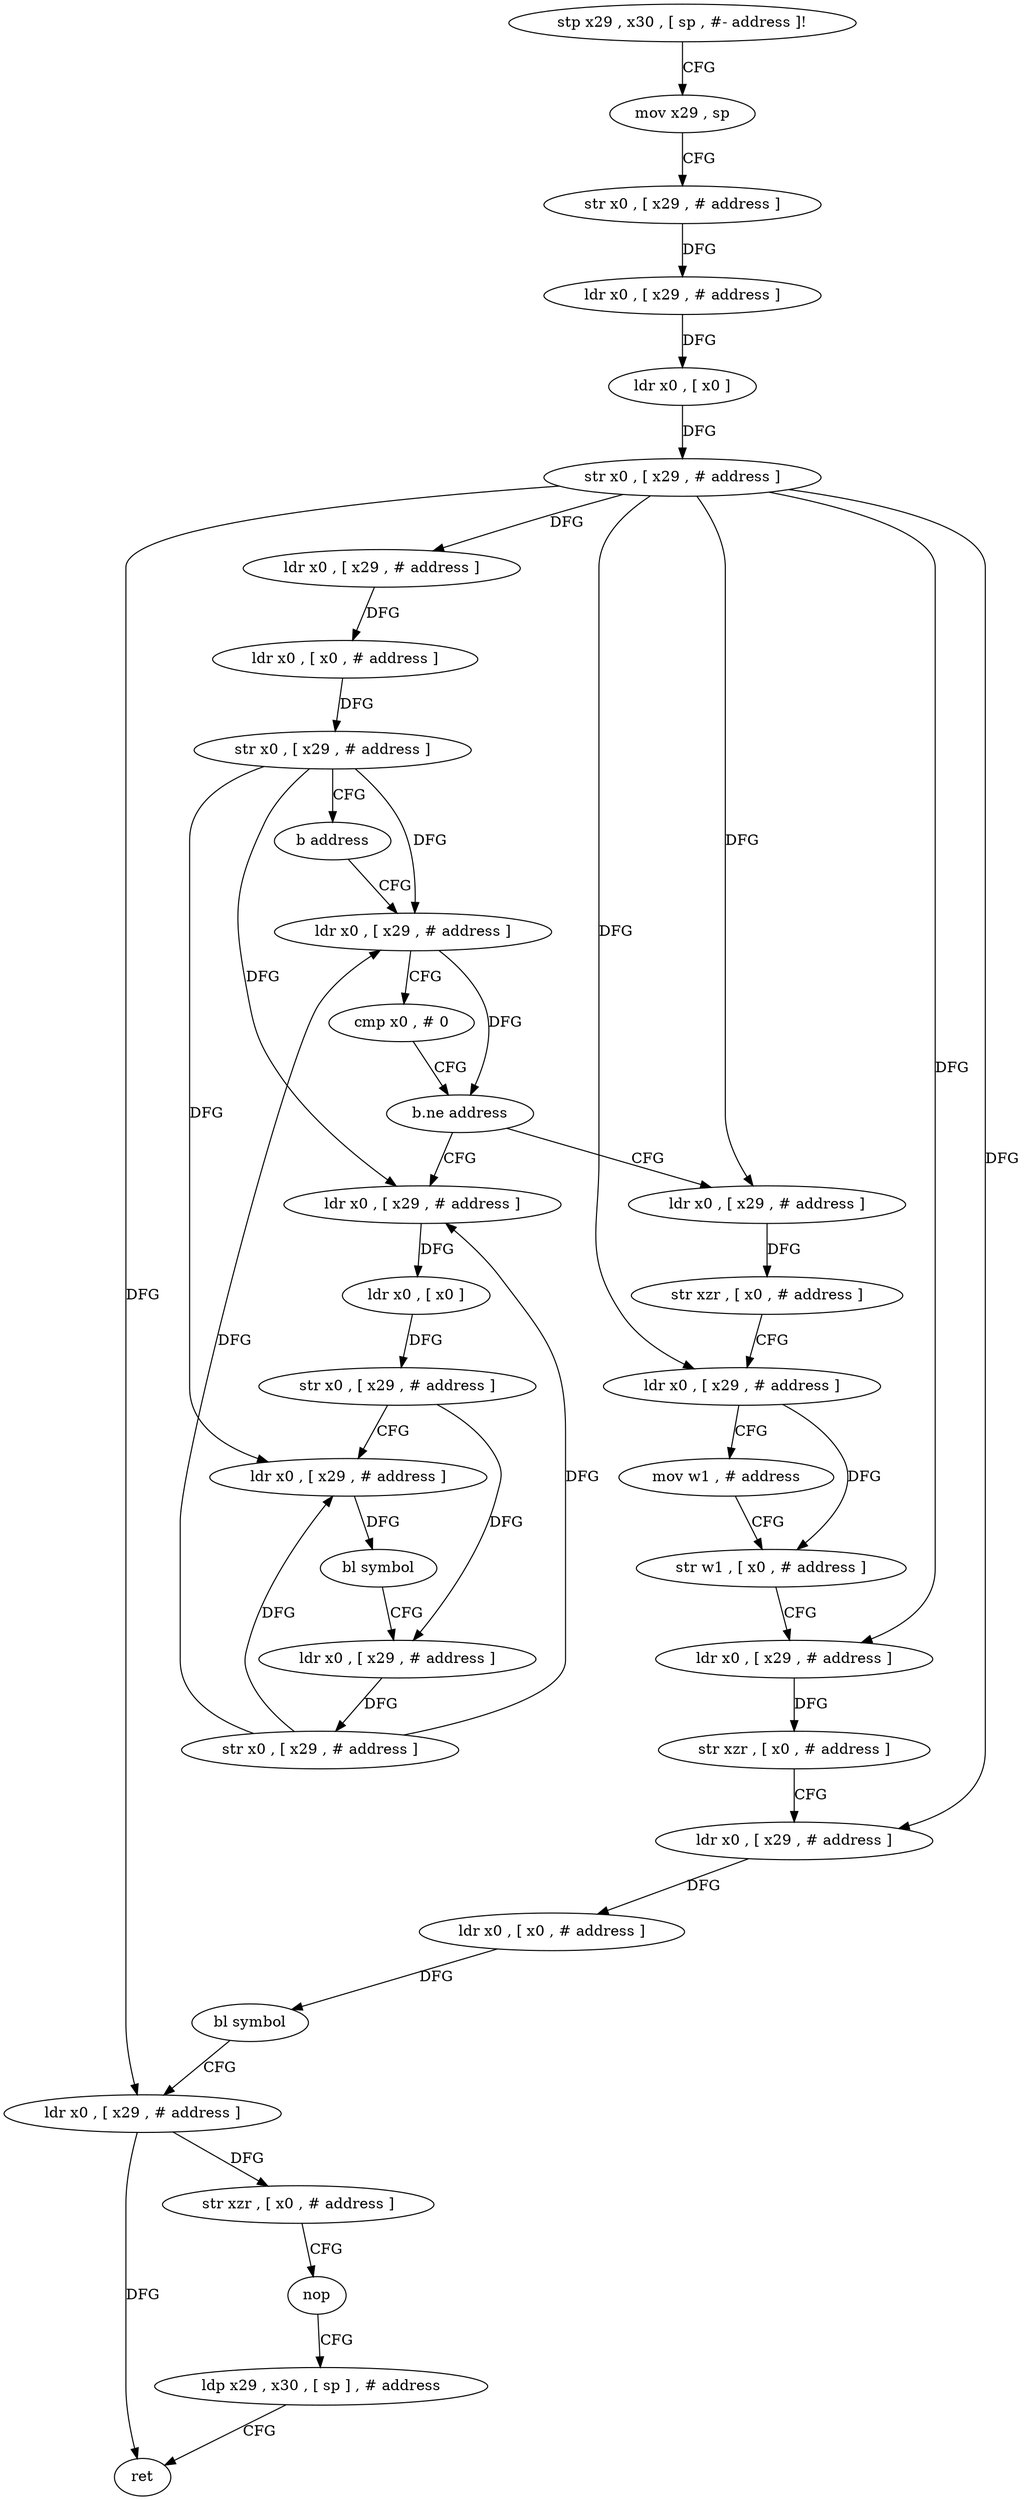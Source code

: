 digraph "func" {
"4409300" [label = "stp x29 , x30 , [ sp , #- address ]!" ]
"4409304" [label = "mov x29 , sp" ]
"4409308" [label = "str x0 , [ x29 , # address ]" ]
"4409312" [label = "ldr x0 , [ x29 , # address ]" ]
"4409316" [label = "ldr x0 , [ x0 ]" ]
"4409320" [label = "str x0 , [ x29 , # address ]" ]
"4409324" [label = "ldr x0 , [ x29 , # address ]" ]
"4409328" [label = "ldr x0 , [ x0 , # address ]" ]
"4409332" [label = "str x0 , [ x29 , # address ]" ]
"4409336" [label = "b address" ]
"4409368" [label = "ldr x0 , [ x29 , # address ]" ]
"4409372" [label = "cmp x0 , # 0" ]
"4409376" [label = "b.ne address" ]
"4409340" [label = "ldr x0 , [ x29 , # address ]" ]
"4409380" [label = "ldr x0 , [ x29 , # address ]" ]
"4409344" [label = "ldr x0 , [ x0 ]" ]
"4409348" [label = "str x0 , [ x29 , # address ]" ]
"4409352" [label = "ldr x0 , [ x29 , # address ]" ]
"4409356" [label = "bl symbol" ]
"4409360" [label = "ldr x0 , [ x29 , # address ]" ]
"4409364" [label = "str x0 , [ x29 , # address ]" ]
"4409384" [label = "str xzr , [ x0 , # address ]" ]
"4409388" [label = "ldr x0 , [ x29 , # address ]" ]
"4409392" [label = "mov w1 , # address" ]
"4409396" [label = "str w1 , [ x0 , # address ]" ]
"4409400" [label = "ldr x0 , [ x29 , # address ]" ]
"4409404" [label = "str xzr , [ x0 , # address ]" ]
"4409408" [label = "ldr x0 , [ x29 , # address ]" ]
"4409412" [label = "ldr x0 , [ x0 , # address ]" ]
"4409416" [label = "bl symbol" ]
"4409420" [label = "ldr x0 , [ x29 , # address ]" ]
"4409424" [label = "str xzr , [ x0 , # address ]" ]
"4409428" [label = "nop" ]
"4409432" [label = "ldp x29 , x30 , [ sp ] , # address" ]
"4409436" [label = "ret" ]
"4409300" -> "4409304" [ label = "CFG" ]
"4409304" -> "4409308" [ label = "CFG" ]
"4409308" -> "4409312" [ label = "DFG" ]
"4409312" -> "4409316" [ label = "DFG" ]
"4409316" -> "4409320" [ label = "DFG" ]
"4409320" -> "4409324" [ label = "DFG" ]
"4409320" -> "4409380" [ label = "DFG" ]
"4409320" -> "4409388" [ label = "DFG" ]
"4409320" -> "4409400" [ label = "DFG" ]
"4409320" -> "4409408" [ label = "DFG" ]
"4409320" -> "4409420" [ label = "DFG" ]
"4409324" -> "4409328" [ label = "DFG" ]
"4409328" -> "4409332" [ label = "DFG" ]
"4409332" -> "4409336" [ label = "CFG" ]
"4409332" -> "4409368" [ label = "DFG" ]
"4409332" -> "4409340" [ label = "DFG" ]
"4409332" -> "4409352" [ label = "DFG" ]
"4409336" -> "4409368" [ label = "CFG" ]
"4409368" -> "4409372" [ label = "CFG" ]
"4409368" -> "4409376" [ label = "DFG" ]
"4409372" -> "4409376" [ label = "CFG" ]
"4409376" -> "4409340" [ label = "CFG" ]
"4409376" -> "4409380" [ label = "CFG" ]
"4409340" -> "4409344" [ label = "DFG" ]
"4409380" -> "4409384" [ label = "DFG" ]
"4409344" -> "4409348" [ label = "DFG" ]
"4409348" -> "4409352" [ label = "CFG" ]
"4409348" -> "4409360" [ label = "DFG" ]
"4409352" -> "4409356" [ label = "DFG" ]
"4409356" -> "4409360" [ label = "CFG" ]
"4409360" -> "4409364" [ label = "DFG" ]
"4409364" -> "4409368" [ label = "DFG" ]
"4409364" -> "4409340" [ label = "DFG" ]
"4409364" -> "4409352" [ label = "DFG" ]
"4409384" -> "4409388" [ label = "CFG" ]
"4409388" -> "4409392" [ label = "CFG" ]
"4409388" -> "4409396" [ label = "DFG" ]
"4409392" -> "4409396" [ label = "CFG" ]
"4409396" -> "4409400" [ label = "CFG" ]
"4409400" -> "4409404" [ label = "DFG" ]
"4409404" -> "4409408" [ label = "CFG" ]
"4409408" -> "4409412" [ label = "DFG" ]
"4409412" -> "4409416" [ label = "DFG" ]
"4409416" -> "4409420" [ label = "CFG" ]
"4409420" -> "4409424" [ label = "DFG" ]
"4409420" -> "4409436" [ label = "DFG" ]
"4409424" -> "4409428" [ label = "CFG" ]
"4409428" -> "4409432" [ label = "CFG" ]
"4409432" -> "4409436" [ label = "CFG" ]
}
